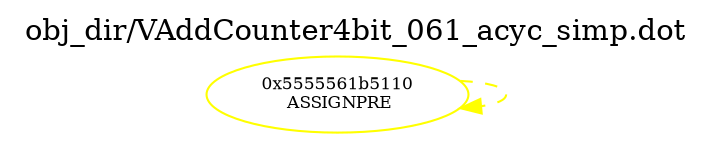 digraph v3graph {
	graph	[label="obj_dir/VAddCounter4bit_061_acyc_simp.dot",
		 labelloc=t, labeljust=l,
		 //size="7.5,10",
		 rankdir=TB];
	n0	[fontsize=8 label="0x5555561b5110\n ASSIGNPRE", color=yellow];
	n0 -> n0 [fontsize=8 label="" weight=3 color=yellow style=dashed];
}
